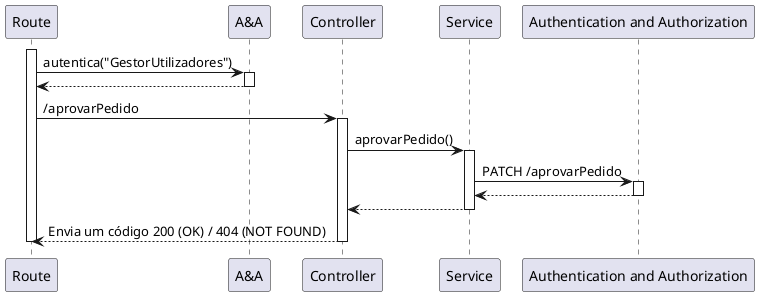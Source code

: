 @startuml vp3_aprovarPedido


participant Route as route
participant "A&A" as auth
participant Controller as ctrl
participant Service as svc
participant "Authentication and Authorization" as mdgt

activate route
route -> auth : autentica("GestorUtilizadores")
activate auth
auth --> route
deactivate auth
route -> ctrl : /aprovarPedido
activate ctrl
ctrl -> svc : aprovarPedido()
activate svc
svc -> mdgt : PATCH /aprovarPedido
activate mdgt 
mdgt --> svc
deactivate mdgt
svc --> ctrl
deactivate svc
ctrl --> route : Envia um código 200 (OK) / 404 (NOT FOUND)
deactivate ctrl
deactivate route



@enduml